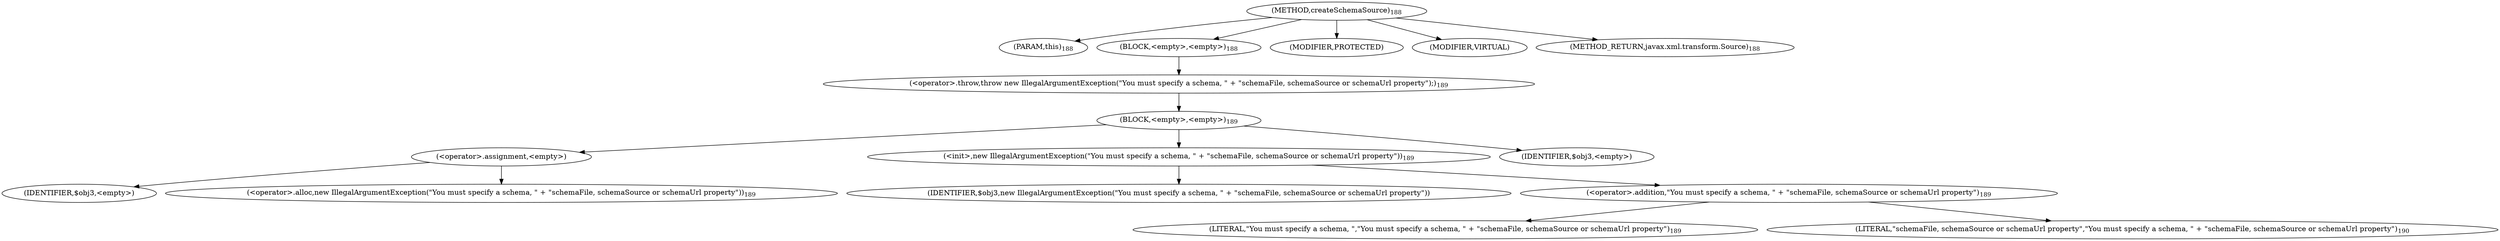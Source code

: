 digraph "createSchemaSource" {  
"325" [label = <(METHOD,createSchemaSource)<SUB>188</SUB>> ]
"326" [label = <(PARAM,this)<SUB>188</SUB>> ]
"327" [label = <(BLOCK,&lt;empty&gt;,&lt;empty&gt;)<SUB>188</SUB>> ]
"328" [label = <(&lt;operator&gt;.throw,throw new IllegalArgumentException(&quot;You must specify a schema, &quot; + &quot;schemaFile, schemaSource or schemaUrl property&quot;);)<SUB>189</SUB>> ]
"329" [label = <(BLOCK,&lt;empty&gt;,&lt;empty&gt;)<SUB>189</SUB>> ]
"330" [label = <(&lt;operator&gt;.assignment,&lt;empty&gt;)> ]
"331" [label = <(IDENTIFIER,$obj3,&lt;empty&gt;)> ]
"332" [label = <(&lt;operator&gt;.alloc,new IllegalArgumentException(&quot;You must specify a schema, &quot; + &quot;schemaFile, schemaSource or schemaUrl property&quot;))<SUB>189</SUB>> ]
"333" [label = <(&lt;init&gt;,new IllegalArgumentException(&quot;You must specify a schema, &quot; + &quot;schemaFile, schemaSource or schemaUrl property&quot;))<SUB>189</SUB>> ]
"334" [label = <(IDENTIFIER,$obj3,new IllegalArgumentException(&quot;You must specify a schema, &quot; + &quot;schemaFile, schemaSource or schemaUrl property&quot;))> ]
"335" [label = <(&lt;operator&gt;.addition,&quot;You must specify a schema, &quot; + &quot;schemaFile, schemaSource or schemaUrl property&quot;)<SUB>189</SUB>> ]
"336" [label = <(LITERAL,&quot;You must specify a schema, &quot;,&quot;You must specify a schema, &quot; + &quot;schemaFile, schemaSource or schemaUrl property&quot;)<SUB>189</SUB>> ]
"337" [label = <(LITERAL,&quot;schemaFile, schemaSource or schemaUrl property&quot;,&quot;You must specify a schema, &quot; + &quot;schemaFile, schemaSource or schemaUrl property&quot;)<SUB>190</SUB>> ]
"338" [label = <(IDENTIFIER,$obj3,&lt;empty&gt;)> ]
"339" [label = <(MODIFIER,PROTECTED)> ]
"340" [label = <(MODIFIER,VIRTUAL)> ]
"341" [label = <(METHOD_RETURN,javax.xml.transform.Source)<SUB>188</SUB>> ]
  "325" -> "326" 
  "325" -> "327" 
  "325" -> "339" 
  "325" -> "340" 
  "325" -> "341" 
  "327" -> "328" 
  "328" -> "329" 
  "329" -> "330" 
  "329" -> "333" 
  "329" -> "338" 
  "330" -> "331" 
  "330" -> "332" 
  "333" -> "334" 
  "333" -> "335" 
  "335" -> "336" 
  "335" -> "337" 
}
